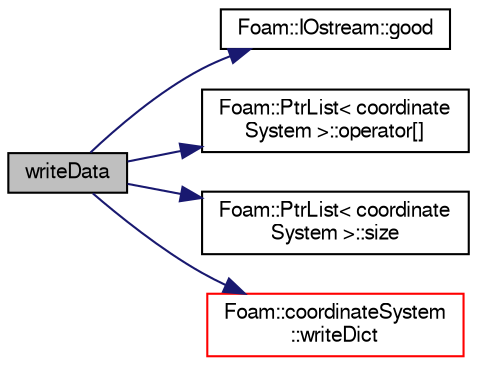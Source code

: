 digraph "writeData"
{
  bgcolor="transparent";
  edge [fontname="FreeSans",fontsize="10",labelfontname="FreeSans",labelfontsize="10"];
  node [fontname="FreeSans",fontsize="10",shape=record];
  rankdir="LR";
  Node377 [label="writeData",height=0.2,width=0.4,color="black", fillcolor="grey75", style="filled", fontcolor="black"];
  Node377 -> Node378 [color="midnightblue",fontsize="10",style="solid",fontname="FreeSans"];
  Node378 [label="Foam::IOstream::good",height=0.2,width=0.4,color="black",URL="$a26226.html#abdcc7f96f487faadc7769afcf58fe992",tooltip="Return true if next operation might succeed. "];
  Node377 -> Node379 [color="midnightblue",fontsize="10",style="solid",fontname="FreeSans"];
  Node379 [label="Foam::PtrList\< coordinate\lSystem \>::operator[]",height=0.2,width=0.4,color="black",URL="$a25914.html#a92eab3a97cd59afdf63a26b0a90642a9",tooltip="Return element const reference. "];
  Node377 -> Node380 [color="midnightblue",fontsize="10",style="solid",fontname="FreeSans"];
  Node380 [label="Foam::PtrList\< coordinate\lSystem \>::size",height=0.2,width=0.4,color="black",URL="$a25914.html#a47b3bf30da1eb3ab8076b5fbe00e0494",tooltip="Return the number of elements in the PtrList. "];
  Node377 -> Node381 [color="midnightblue",fontsize="10",style="solid",fontname="FreeSans"];
  Node381 [label="Foam::coordinateSystem\l::writeDict",height=0.2,width=0.4,color="red",URL="$a25010.html#acd00d170fc7b688eda1a193a0d68f205",tooltip="Write dictionary. "];
}
